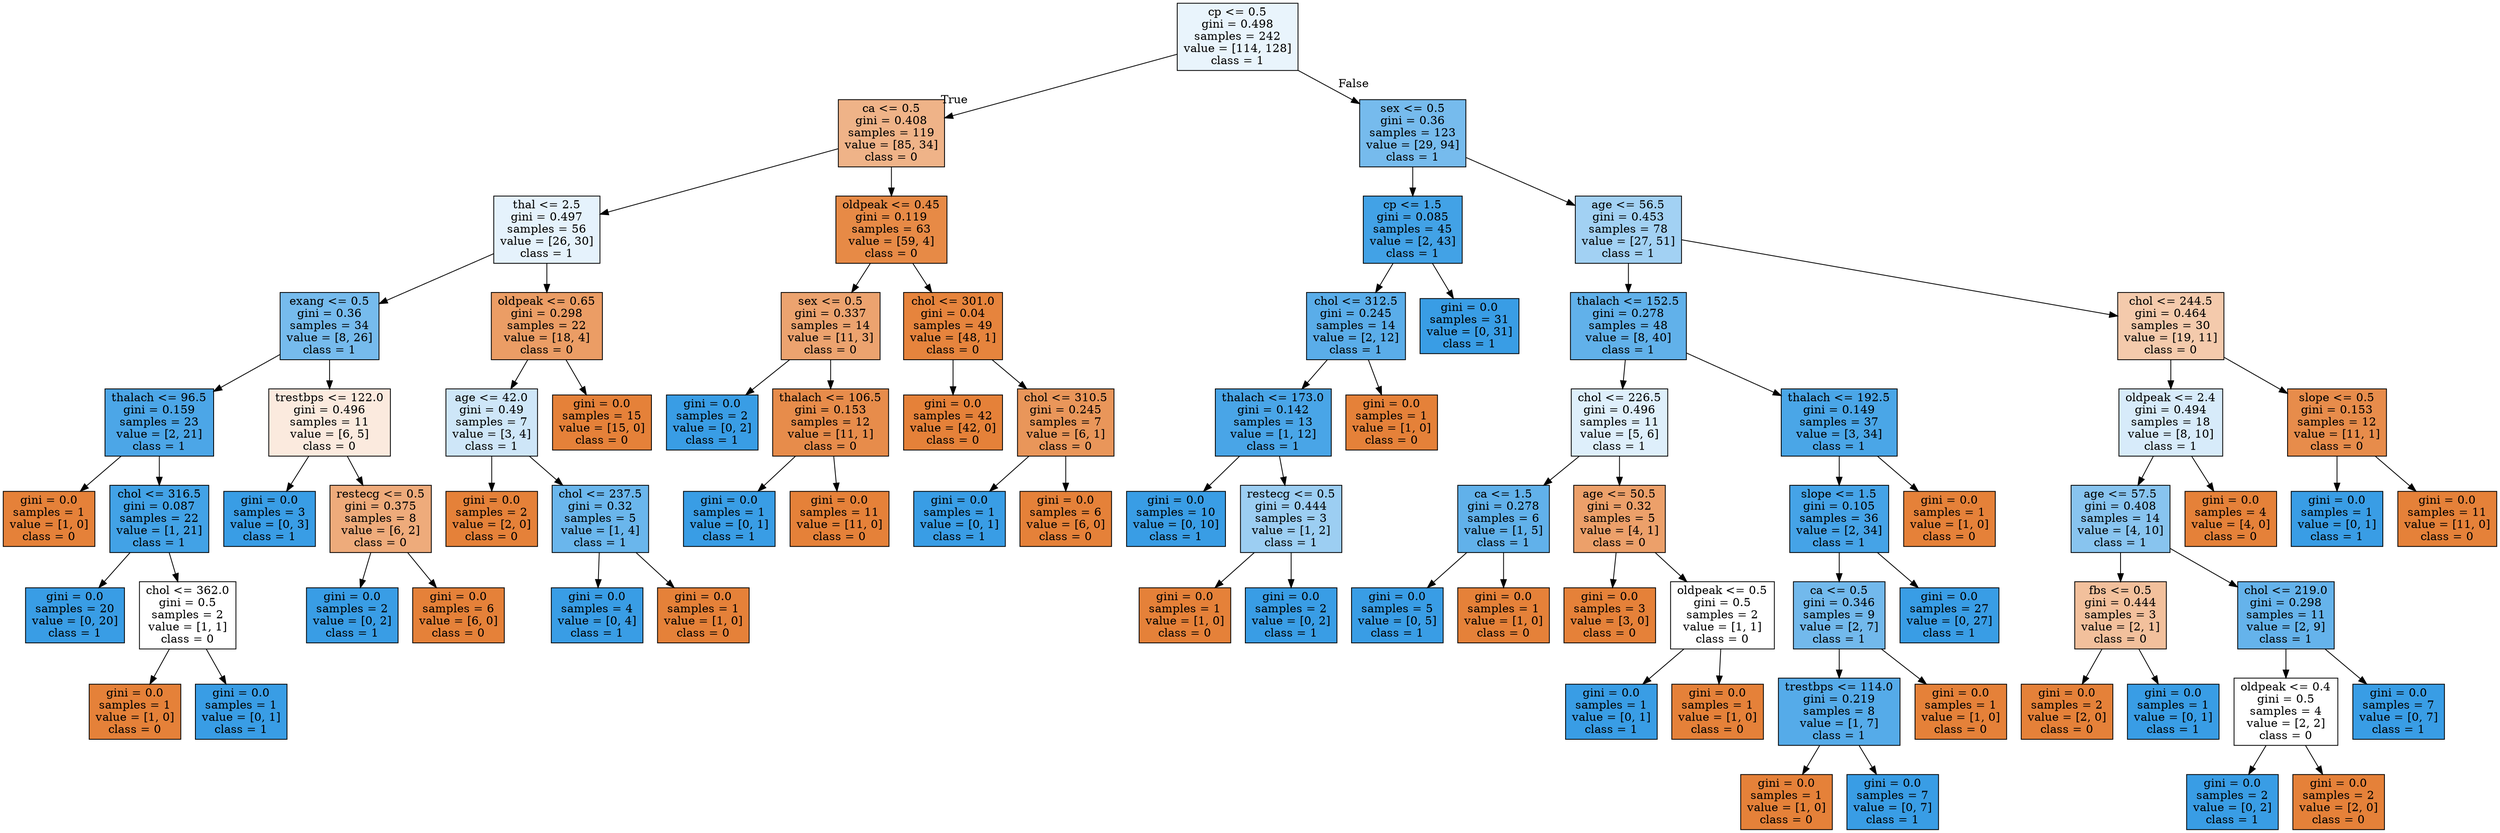 digraph Tree {
node [shape=box, style="filled", color="black"] ;
0 [label="cp <= 0.5\ngini = 0.498\nsamples = 242\nvalue = [114, 128]\nclass = 1", fillcolor="#e9f4fc"] ;
1 [label="ca <= 0.5\ngini = 0.408\nsamples = 119\nvalue = [85, 34]\nclass = 0", fillcolor="#efb388"] ;
0 -> 1 [labeldistance=2.5, labelangle=45, headlabel="True"] ;
2 [label="thal <= 2.5\ngini = 0.497\nsamples = 56\nvalue = [26, 30]\nclass = 1", fillcolor="#e5f2fc"] ;
1 -> 2 ;
3 [label="exang <= 0.5\ngini = 0.36\nsamples = 34\nvalue = [8, 26]\nclass = 1", fillcolor="#76bbed"] ;
2 -> 3 ;
4 [label="thalach <= 96.5\ngini = 0.159\nsamples = 23\nvalue = [2, 21]\nclass = 1", fillcolor="#4ca6e7"] ;
3 -> 4 ;
5 [label="gini = 0.0\nsamples = 1\nvalue = [1, 0]\nclass = 0", fillcolor="#e58139"] ;
4 -> 5 ;
6 [label="chol <= 316.5\ngini = 0.087\nsamples = 22\nvalue = [1, 21]\nclass = 1", fillcolor="#42a2e6"] ;
4 -> 6 ;
7 [label="gini = 0.0\nsamples = 20\nvalue = [0, 20]\nclass = 1", fillcolor="#399de5"] ;
6 -> 7 ;
8 [label="chol <= 362.0\ngini = 0.5\nsamples = 2\nvalue = [1, 1]\nclass = 0", fillcolor="#ffffff"] ;
6 -> 8 ;
9 [label="gini = 0.0\nsamples = 1\nvalue = [1, 0]\nclass = 0", fillcolor="#e58139"] ;
8 -> 9 ;
10 [label="gini = 0.0\nsamples = 1\nvalue = [0, 1]\nclass = 1", fillcolor="#399de5"] ;
8 -> 10 ;
11 [label="trestbps <= 122.0\ngini = 0.496\nsamples = 11\nvalue = [6, 5]\nclass = 0", fillcolor="#fbeade"] ;
3 -> 11 ;
12 [label="gini = 0.0\nsamples = 3\nvalue = [0, 3]\nclass = 1", fillcolor="#399de5"] ;
11 -> 12 ;
13 [label="restecg <= 0.5\ngini = 0.375\nsamples = 8\nvalue = [6, 2]\nclass = 0", fillcolor="#eeab7b"] ;
11 -> 13 ;
14 [label="gini = 0.0\nsamples = 2\nvalue = [0, 2]\nclass = 1", fillcolor="#399de5"] ;
13 -> 14 ;
15 [label="gini = 0.0\nsamples = 6\nvalue = [6, 0]\nclass = 0", fillcolor="#e58139"] ;
13 -> 15 ;
16 [label="oldpeak <= 0.65\ngini = 0.298\nsamples = 22\nvalue = [18, 4]\nclass = 0", fillcolor="#eb9d65"] ;
2 -> 16 ;
17 [label="age <= 42.0\ngini = 0.49\nsamples = 7\nvalue = [3, 4]\nclass = 1", fillcolor="#cee6f8"] ;
16 -> 17 ;
18 [label="gini = 0.0\nsamples = 2\nvalue = [2, 0]\nclass = 0", fillcolor="#e58139"] ;
17 -> 18 ;
19 [label="chol <= 237.5\ngini = 0.32\nsamples = 5\nvalue = [1, 4]\nclass = 1", fillcolor="#6ab6ec"] ;
17 -> 19 ;
20 [label="gini = 0.0\nsamples = 4\nvalue = [0, 4]\nclass = 1", fillcolor="#399de5"] ;
19 -> 20 ;
21 [label="gini = 0.0\nsamples = 1\nvalue = [1, 0]\nclass = 0", fillcolor="#e58139"] ;
19 -> 21 ;
22 [label="gini = 0.0\nsamples = 15\nvalue = [15, 0]\nclass = 0", fillcolor="#e58139"] ;
16 -> 22 ;
23 [label="oldpeak <= 0.45\ngini = 0.119\nsamples = 63\nvalue = [59, 4]\nclass = 0", fillcolor="#e78a46"] ;
1 -> 23 ;
24 [label="sex <= 0.5\ngini = 0.337\nsamples = 14\nvalue = [11, 3]\nclass = 0", fillcolor="#eca36f"] ;
23 -> 24 ;
25 [label="gini = 0.0\nsamples = 2\nvalue = [0, 2]\nclass = 1", fillcolor="#399de5"] ;
24 -> 25 ;
26 [label="thalach <= 106.5\ngini = 0.153\nsamples = 12\nvalue = [11, 1]\nclass = 0", fillcolor="#e78c4b"] ;
24 -> 26 ;
27 [label="gini = 0.0\nsamples = 1\nvalue = [0, 1]\nclass = 1", fillcolor="#399de5"] ;
26 -> 27 ;
28 [label="gini = 0.0\nsamples = 11\nvalue = [11, 0]\nclass = 0", fillcolor="#e58139"] ;
26 -> 28 ;
29 [label="chol <= 301.0\ngini = 0.04\nsamples = 49\nvalue = [48, 1]\nclass = 0", fillcolor="#e6843d"] ;
23 -> 29 ;
30 [label="gini = 0.0\nsamples = 42\nvalue = [42, 0]\nclass = 0", fillcolor="#e58139"] ;
29 -> 30 ;
31 [label="chol <= 310.5\ngini = 0.245\nsamples = 7\nvalue = [6, 1]\nclass = 0", fillcolor="#e9965a"] ;
29 -> 31 ;
32 [label="gini = 0.0\nsamples = 1\nvalue = [0, 1]\nclass = 1", fillcolor="#399de5"] ;
31 -> 32 ;
33 [label="gini = 0.0\nsamples = 6\nvalue = [6, 0]\nclass = 0", fillcolor="#e58139"] ;
31 -> 33 ;
34 [label="sex <= 0.5\ngini = 0.36\nsamples = 123\nvalue = [29, 94]\nclass = 1", fillcolor="#76bbed"] ;
0 -> 34 [labeldistance=2.5, labelangle=-45, headlabel="False"] ;
35 [label="cp <= 1.5\ngini = 0.085\nsamples = 45\nvalue = [2, 43]\nclass = 1", fillcolor="#42a2e6"] ;
34 -> 35 ;
36 [label="chol <= 312.5\ngini = 0.245\nsamples = 14\nvalue = [2, 12]\nclass = 1", fillcolor="#5aade9"] ;
35 -> 36 ;
37 [label="thalach <= 173.0\ngini = 0.142\nsamples = 13\nvalue = [1, 12]\nclass = 1", fillcolor="#49a5e7"] ;
36 -> 37 ;
38 [label="gini = 0.0\nsamples = 10\nvalue = [0, 10]\nclass = 1", fillcolor="#399de5"] ;
37 -> 38 ;
39 [label="restecg <= 0.5\ngini = 0.444\nsamples = 3\nvalue = [1, 2]\nclass = 1", fillcolor="#9ccef2"] ;
37 -> 39 ;
40 [label="gini = 0.0\nsamples = 1\nvalue = [1, 0]\nclass = 0", fillcolor="#e58139"] ;
39 -> 40 ;
41 [label="gini = 0.0\nsamples = 2\nvalue = [0, 2]\nclass = 1", fillcolor="#399de5"] ;
39 -> 41 ;
42 [label="gini = 0.0\nsamples = 1\nvalue = [1, 0]\nclass = 0", fillcolor="#e58139"] ;
36 -> 42 ;
43 [label="gini = 0.0\nsamples = 31\nvalue = [0, 31]\nclass = 1", fillcolor="#399de5"] ;
35 -> 43 ;
44 [label="age <= 56.5\ngini = 0.453\nsamples = 78\nvalue = [27, 51]\nclass = 1", fillcolor="#a2d1f3"] ;
34 -> 44 ;
45 [label="thalach <= 152.5\ngini = 0.278\nsamples = 48\nvalue = [8, 40]\nclass = 1", fillcolor="#61b1ea"] ;
44 -> 45 ;
46 [label="chol <= 226.5\ngini = 0.496\nsamples = 11\nvalue = [5, 6]\nclass = 1", fillcolor="#deeffb"] ;
45 -> 46 ;
47 [label="ca <= 1.5\ngini = 0.278\nsamples = 6\nvalue = [1, 5]\nclass = 1", fillcolor="#61b1ea"] ;
46 -> 47 ;
48 [label="gini = 0.0\nsamples = 5\nvalue = [0, 5]\nclass = 1", fillcolor="#399de5"] ;
47 -> 48 ;
49 [label="gini = 0.0\nsamples = 1\nvalue = [1, 0]\nclass = 0", fillcolor="#e58139"] ;
47 -> 49 ;
50 [label="age <= 50.5\ngini = 0.32\nsamples = 5\nvalue = [4, 1]\nclass = 0", fillcolor="#eca06a"] ;
46 -> 50 ;
51 [label="gini = 0.0\nsamples = 3\nvalue = [3, 0]\nclass = 0", fillcolor="#e58139"] ;
50 -> 51 ;
52 [label="oldpeak <= 0.5\ngini = 0.5\nsamples = 2\nvalue = [1, 1]\nclass = 0", fillcolor="#ffffff"] ;
50 -> 52 ;
53 [label="gini = 0.0\nsamples = 1\nvalue = [0, 1]\nclass = 1", fillcolor="#399de5"] ;
52 -> 53 ;
54 [label="gini = 0.0\nsamples = 1\nvalue = [1, 0]\nclass = 0", fillcolor="#e58139"] ;
52 -> 54 ;
55 [label="thalach <= 192.5\ngini = 0.149\nsamples = 37\nvalue = [3, 34]\nclass = 1", fillcolor="#4aa6e7"] ;
45 -> 55 ;
56 [label="slope <= 1.5\ngini = 0.105\nsamples = 36\nvalue = [2, 34]\nclass = 1", fillcolor="#45a3e7"] ;
55 -> 56 ;
57 [label="ca <= 0.5\ngini = 0.346\nsamples = 9\nvalue = [2, 7]\nclass = 1", fillcolor="#72b9ec"] ;
56 -> 57 ;
58 [label="trestbps <= 114.0\ngini = 0.219\nsamples = 8\nvalue = [1, 7]\nclass = 1", fillcolor="#55abe9"] ;
57 -> 58 ;
59 [label="gini = 0.0\nsamples = 1\nvalue = [1, 0]\nclass = 0", fillcolor="#e58139"] ;
58 -> 59 ;
60 [label="gini = 0.0\nsamples = 7\nvalue = [0, 7]\nclass = 1", fillcolor="#399de5"] ;
58 -> 60 ;
61 [label="gini = 0.0\nsamples = 1\nvalue = [1, 0]\nclass = 0", fillcolor="#e58139"] ;
57 -> 61 ;
62 [label="gini = 0.0\nsamples = 27\nvalue = [0, 27]\nclass = 1", fillcolor="#399de5"] ;
56 -> 62 ;
63 [label="gini = 0.0\nsamples = 1\nvalue = [1, 0]\nclass = 0", fillcolor="#e58139"] ;
55 -> 63 ;
64 [label="chol <= 244.5\ngini = 0.464\nsamples = 30\nvalue = [19, 11]\nclass = 0", fillcolor="#f4caac"] ;
44 -> 64 ;
65 [label="oldpeak <= 2.4\ngini = 0.494\nsamples = 18\nvalue = [8, 10]\nclass = 1", fillcolor="#d7ebfa"] ;
64 -> 65 ;
66 [label="age <= 57.5\ngini = 0.408\nsamples = 14\nvalue = [4, 10]\nclass = 1", fillcolor="#88c4ef"] ;
65 -> 66 ;
67 [label="fbs <= 0.5\ngini = 0.444\nsamples = 3\nvalue = [2, 1]\nclass = 0", fillcolor="#f2c09c"] ;
66 -> 67 ;
68 [label="gini = 0.0\nsamples = 2\nvalue = [2, 0]\nclass = 0", fillcolor="#e58139"] ;
67 -> 68 ;
69 [label="gini = 0.0\nsamples = 1\nvalue = [0, 1]\nclass = 1", fillcolor="#399de5"] ;
67 -> 69 ;
70 [label="chol <= 219.0\ngini = 0.298\nsamples = 11\nvalue = [2, 9]\nclass = 1", fillcolor="#65b3eb"] ;
66 -> 70 ;
71 [label="oldpeak <= 0.4\ngini = 0.5\nsamples = 4\nvalue = [2, 2]\nclass = 0", fillcolor="#ffffff"] ;
70 -> 71 ;
72 [label="gini = 0.0\nsamples = 2\nvalue = [0, 2]\nclass = 1", fillcolor="#399de5"] ;
71 -> 72 ;
73 [label="gini = 0.0\nsamples = 2\nvalue = [2, 0]\nclass = 0", fillcolor="#e58139"] ;
71 -> 73 ;
74 [label="gini = 0.0\nsamples = 7\nvalue = [0, 7]\nclass = 1", fillcolor="#399de5"] ;
70 -> 74 ;
75 [label="gini = 0.0\nsamples = 4\nvalue = [4, 0]\nclass = 0", fillcolor="#e58139"] ;
65 -> 75 ;
76 [label="slope <= 0.5\ngini = 0.153\nsamples = 12\nvalue = [11, 1]\nclass = 0", fillcolor="#e78c4b"] ;
64 -> 76 ;
77 [label="gini = 0.0\nsamples = 1\nvalue = [0, 1]\nclass = 1", fillcolor="#399de5"] ;
76 -> 77 ;
78 [label="gini = 0.0\nsamples = 11\nvalue = [11, 0]\nclass = 0", fillcolor="#e58139"] ;
76 -> 78 ;
}